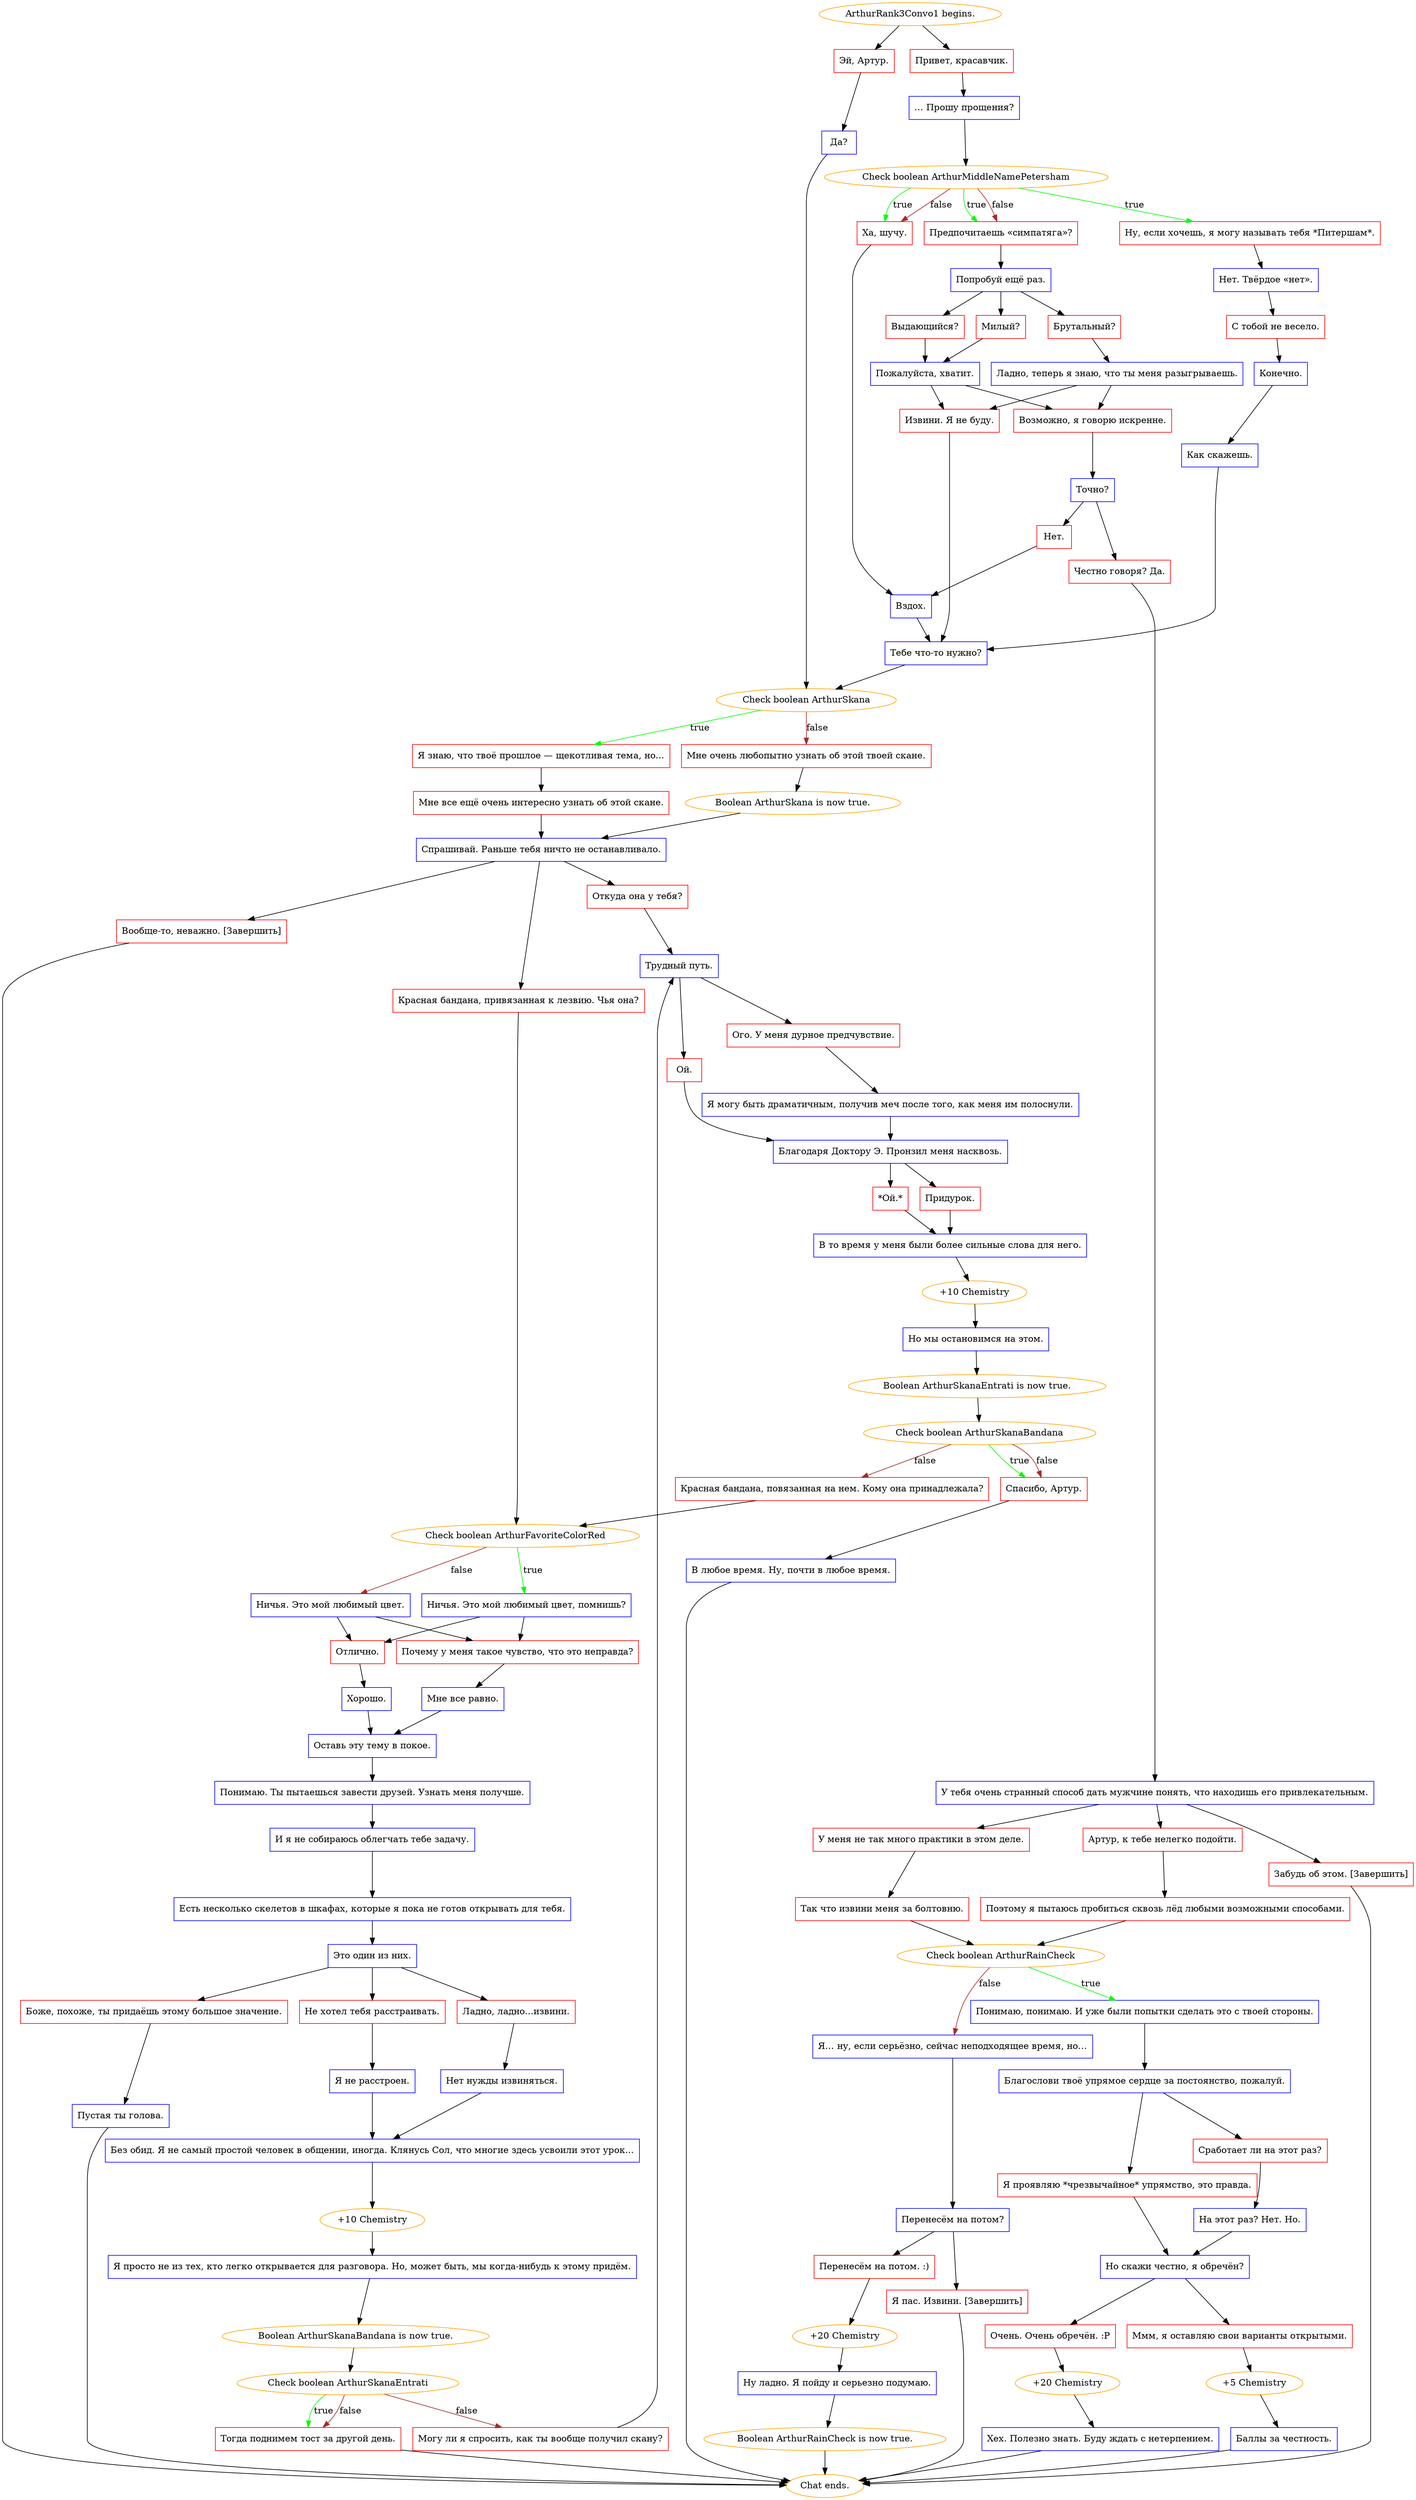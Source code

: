 digraph {
	"ArthurRank3Convo1 begins." [color=orange];
		"ArthurRank3Convo1 begins." -> j3736075018;
		"ArthurRank3Convo1 begins." -> j2262852672;
	j3736075018 [label="Эй, Артур.",shape=box,color=red];
		j3736075018 -> j294301081;
	j2262852672 [label="Привет, красавчик.",shape=box,color=red];
		j2262852672 -> j1199261518;
	j294301081 [label="Да?",shape=box,color=blue];
		j294301081 -> j4196321463;
	j1199261518 [label="… Прошу прощения?",shape=box,color=blue];
		j1199261518 -> j3966342961;
	j4196321463 [label="Check boolean ArthurSkana",color=orange];
		j4196321463 -> j3321302063 [label=true,color=green];
		j4196321463 -> j683739994 [label=false,color=brown];
	j3966342961 [label="Check boolean ArthurMiddleNamePetersham",color=orange];
		j3966342961 -> j1554438726 [label=true,color=green];
		j3966342961 -> j3745105348 [label=true,color=green];
		j3966342961 -> j2115782597 [label=true,color=green];
		j3966342961 -> j3745105348 [label=false,color=brown];
		j3966342961 -> j2115782597 [label=false,color=brown];
	j3321302063 [label="Я знаю, что твоё прошлое — щекотливая тема, но...",shape=box,color=red];
		j3321302063 -> j2442064827;
	j683739994 [label="Мне очень любопытно узнать об этой твоей скане.",shape=box,color=red];
		j683739994 -> j400828379;
	j1554438726 [label="Ну, если хочешь, я могу называть тебя *Питершам*.",shape=box,color=red];
		j1554438726 -> j424153456;
	j3745105348 [label="Предпочитаешь «симпатяга»?",shape=box,color=red];
		j3745105348 -> j90895780;
	j2115782597 [label="Ха, шучу.",shape=box,color=red];
		j2115782597 -> j1623735773;
	j2442064827 [label="Мне все ещё очень интересно узнать об этой скане.",shape=box,color=red];
		j2442064827 -> j2160097260;
	j400828379 [label="Boolean ArthurSkana is now true.",color=orange];
		j400828379 -> j2160097260;
	j424153456 [label="Нет. Твёрдое «нет».",shape=box,color=blue];
		j424153456 -> j2238117484;
	j90895780 [label="Попробуй ещё раз.",shape=box,color=blue];
		j90895780 -> j2096251622;
		j90895780 -> j2598437997;
		j90895780 -> j1049868138;
	j1623735773 [label="Вздох.",shape=box,color=blue];
		j1623735773 -> j1534249901;
	j2160097260 [label="Спрашивай. Раньше тебя ничто не останавливало.",shape=box,color=blue];
		j2160097260 -> j3838738891;
		j2160097260 -> j8922745;
		j2160097260 -> j2677540882;
	j2238117484 [label="С тобой не весело.",shape=box,color=red];
		j2238117484 -> j970601987;
	j2096251622 [label="Милый?",shape=box,color=red];
		j2096251622 -> j1891009953;
	j2598437997 [label="Выдающийся?",shape=box,color=red];
		j2598437997 -> j1891009953;
	j1049868138 [label="Брутальный?",shape=box,color=red];
		j1049868138 -> j2910395666;
	j1534249901 [label="Тебе что-то нужно?",shape=box,color=blue];
		j1534249901 -> j4196321463;
	j3838738891 [label="Откуда она у тебя?",shape=box,color=red];
		j3838738891 -> j4149183579;
	j8922745 [label="Красная бандана, привязанная к лезвию. Чья она?",shape=box,color=red];
		j8922745 -> j2887898851;
	j2677540882 [label="Вообще-то, неважно. [Завершить]",shape=box,color=red];
		j2677540882 -> "Chat ends.";
	j970601987 [label="Конечно.",shape=box,color=blue];
		j970601987 -> j2760016544;
	j1891009953 [label="Пожалуйста, хватит.",shape=box,color=blue];
		j1891009953 -> j295159240;
		j1891009953 -> j3440856539;
	j2910395666 [label="Ладно, теперь я знаю, что ты меня разыгрываешь.",shape=box,color=blue];
		j2910395666 -> j3440856539;
		j2910395666 -> j295159240;
	j4149183579 [label="Трудный путь.",shape=box,color=blue];
		j4149183579 -> j1335016614;
		j4149183579 -> j3740895344;
	j2887898851 [label="Check boolean ArthurFavoriteColorRed",color=orange];
		j2887898851 -> j3192753950 [label=true,color=green];
		j2887898851 -> j3929219240 [label=false,color=brown];
	"Chat ends." [color=orange];
	j2760016544 [label="Как скажешь.",shape=box,color=blue];
		j2760016544 -> j1534249901;
	j295159240 [label="Извини. Я не буду.",shape=box,color=red];
		j295159240 -> j1534249901;
	j3440856539 [label="Возможно, я говорю искренне.",shape=box,color=red];
		j3440856539 -> j1523436406;
	j1335016614 [label="Ой.",shape=box,color=red];
		j1335016614 -> j2066537550;
	j3740895344 [label="Ого. У меня дурное предчувствие.",shape=box,color=red];
		j3740895344 -> j3422791725;
	j3192753950 [label="Ничья. Это мой любимый цвет, помнишь?",shape=box,color=blue];
		j3192753950 -> j888519650;
		j3192753950 -> j2593899597;
	j3929219240 [label="Ничья. Это мой любимый цвет.",shape=box,color=blue];
		j3929219240 -> j888519650;
		j3929219240 -> j2593899597;
	j1523436406 [label="Точно?",shape=box,color=blue];
		j1523436406 -> j1589422363;
		j1523436406 -> j1790591826;
	j2066537550 [label="Благодаря Доктору Э. Пронзил меня насквозь.",shape=box,color=blue];
		j2066537550 -> j2181177636;
		j2066537550 -> j4256595637;
	j3422791725 [label="Я могу быть драматичным, получив меч после того, как меня им полоснули.",shape=box,color=blue];
		j3422791725 -> j2066537550;
	j888519650 [label="Почему у меня такое чувство, что это неправда?",shape=box,color=red];
		j888519650 -> j2094995313;
	j2593899597 [label="Отлично.",shape=box,color=red];
		j2593899597 -> j3876160657;
	j1589422363 [label="Нет.",shape=box,color=red];
		j1589422363 -> j1623735773;
	j1790591826 [label="Честно говоря? Да.",shape=box,color=red];
		j1790591826 -> j1082080164;
	j2181177636 [label="*Ой.*",shape=box,color=red];
		j2181177636 -> j3514626990;
	j4256595637 [label="Придурок.",shape=box,color=red];
		j4256595637 -> j3514626990;
	j2094995313 [label="Мне все равно.",shape=box,color=blue];
		j2094995313 -> j3071011290;
	j3876160657 [label="Хорошо.",shape=box,color=blue];
		j3876160657 -> j3071011290;
	j1082080164 [label="У тебя очень странный способ дать мужчине понять, что находишь его привлекательным.",shape=box,color=blue];
		j1082080164 -> j2441120682;
		j1082080164 -> j743058227;
		j1082080164 -> j1615814875;
	j3514626990 [label="В то время у меня были более сильные слова для него.",shape=box,color=blue];
		j3514626990 -> j1953958514;
	j3071011290 [label="Оставь эту тему в покое.",shape=box,color=blue];
		j3071011290 -> j546034015;
	j2441120682 [label="Артур, к тебе нелегко подойти.",shape=box,color=red];
		j2441120682 -> j3977853826;
	j743058227 [label="У меня не так много практики в этом деле.",shape=box,color=red];
		j743058227 -> j1053937742;
	j1615814875 [label="Забудь об этом. [Завершить]",shape=box,color=red];
		j1615814875 -> "Chat ends.";
	j1953958514 [label="+10 Chemistry",color=orange];
		j1953958514 -> j3167204151;
	j546034015 [label="Понимаю. Ты пытаешься завести друзей. Узнать меня получше.",shape=box,color=blue];
		j546034015 -> j293501035;
	j3977853826 [label="Поэтому я пытаюсь пробиться сквозь лёд любыми возможными способами.",shape=box,color=red];
		j3977853826 -> j1250217796;
	j1053937742 [label="Так что извини меня за болтовню.",shape=box,color=red];
		j1053937742 -> j1250217796;
	j3167204151 [label="Но мы остановимся на этом.",shape=box,color=blue];
		j3167204151 -> j956292130;
	j293501035 [label="И я не собираюсь облегчать тебе задачу.",shape=box,color=blue];
		j293501035 -> j801918051;
	j1250217796 [label="Check boolean ArthurRainCheck",color=orange];
		j1250217796 -> j3669415565 [label=true,color=green];
		j1250217796 -> j3500488541 [label=false,color=brown];
	j956292130 [label="Boolean ArthurSkanaEntrati is now true.",color=orange];
		j956292130 -> j3426820493;
	j801918051 [label="Есть несколько скелетов в шкафах, которые я пока не готов открывать для тебя.",shape=box,color=blue];
		j801918051 -> j3485851717;
	j3669415565 [label="Понимаю, понимаю. И уже были попытки сделать это с твоей стороны.",shape=box,color=blue];
		j3669415565 -> j3496110336;
	j3500488541 [label="Я… ну, если серьёзно, сейчас неподходящее время, но…",shape=box,color=blue];
		j3500488541 -> j85616907;
	j3426820493 [label="Check boolean ArthurSkanaBandana",color=orange];
		j3426820493 -> j2149341425 [label=true,color=green];
		j3426820493 -> j833028213 [label=false,color=brown];
		j3426820493 -> j2149341425 [label=false,color=brown];
	j3485851717 [label="Это один из них.",shape=box,color=blue];
		j3485851717 -> j3255736711;
		j3485851717 -> j1622292337;
		j3485851717 -> j814524515;
	j3496110336 [label="Благослови твоё упрямое сердце за постоянство, пожалуй.",shape=box,color=blue];
		j3496110336 -> j649942108;
		j3496110336 -> j846298335;
	j85616907 [label="Перенесём на потом?",shape=box,color=blue];
		j85616907 -> j1944834005;
		j85616907 -> j1591747470;
	j2149341425 [label="Спасибо, Артур.",shape=box,color=red];
		j2149341425 -> j2489518363;
	j833028213 [label="Красная бандана, повязанная на нем. Кому она принадлежала?",shape=box,color=red];
		j833028213 -> j2887898851;
	j3255736711 [label="Не хотел тебя расстраивать.",shape=box,color=red];
		j3255736711 -> j2791128164;
	j1622292337 [label="Ладно, ладно...извини.",shape=box,color=red];
		j1622292337 -> j3236936826;
	j814524515 [label="Боже, похоже, ты придаёшь этому большое значение.",shape=box,color=red];
		j814524515 -> j2967986609;
	j649942108 [label="Я проявляю *чрезвычайное* упрямство, это правда.",shape=box,color=red];
		j649942108 -> j1169843381;
	j846298335 [label="Сработает ли на этот раз?",shape=box,color=red];
		j846298335 -> j1329634580;
	j1944834005 [label="Перенесём на потом. :)",shape=box,color=red];
		j1944834005 -> j2077573099;
	j1591747470 [label="Я пас. Извини. [Завершить]",shape=box,color=red];
		j1591747470 -> "Chat ends.";
	j2489518363 [label="В любое время. Ну, почти в любое время.",shape=box,color=blue];
		j2489518363 -> "Chat ends.";
	j2791128164 [label="Я не расстроен.",shape=box,color=blue];
		j2791128164 -> j845675014;
	j3236936826 [label="Нет нужды извиняться.",shape=box,color=blue];
		j3236936826 -> j845675014;
	j2967986609 [label="Пустая ты голова.",shape=box,color=blue];
		j2967986609 -> "Chat ends.";
	j1169843381 [label="Но скажи честно, я обречён?",shape=box,color=blue];
		j1169843381 -> j1877414635;
		j1169843381 -> j3614752832;
	j1329634580 [label="На этот раз? Нет. Но.",shape=box,color=blue];
		j1329634580 -> j1169843381;
	j2077573099 [label="+20 Chemistry",color=orange];
		j2077573099 -> j1900888469;
	j845675014 [label="Без обид. Я не самый простой человек в общении, иногда. Клянусь Сол, что многие здесь усвоили этот урок...",shape=box,color=blue];
		j845675014 -> j1051891013;
	j1877414635 [label="Очень. Очень обречён. :P",shape=box,color=red];
		j1877414635 -> j3134044091;
	j3614752832 [label="Ммм, я оставляю свои варианты открытыми.",shape=box,color=red];
		j3614752832 -> j1373464189;
	j1900888469 [label="Ну ладно. Я пойду и серьезно подумаю.",shape=box,color=blue];
		j1900888469 -> j1820130911;
	j1051891013 [label="+10 Chemistry",color=orange];
		j1051891013 -> j3472582623;
	j3134044091 [label="+20 Chemistry",color=orange];
		j3134044091 -> j1776513775;
	j1373464189 [label="+5 Chemistry",color=orange];
		j1373464189 -> j787058129;
	j1820130911 [label="Boolean ArthurRainCheck is now true.",color=orange];
		j1820130911 -> "Chat ends.";
	j3472582623 [label="Я просто не из тех, кто легко открывается для разговора. Но, может быть, мы когда-нибудь к этому придём.",shape=box,color=blue];
		j3472582623 -> j2766486205;
	j1776513775 [label="Хех. Полезно знать. Буду ждать с нетерпением.",shape=box,color=blue];
		j1776513775 -> "Chat ends.";
	j787058129 [label="Баллы за честность.",shape=box,color=blue];
		j787058129 -> "Chat ends.";
	j2766486205 [label="Boolean ArthurSkanaBandana is now true.",color=orange];
		j2766486205 -> j4273923480;
	j4273923480 [label="Check boolean ArthurSkanaEntrati",color=orange];
		j4273923480 -> j2968518732 [label=true,color=green];
		j4273923480 -> j2283257211 [label=false,color=brown];
		j4273923480 -> j2968518732 [label=false,color=brown];
	j2968518732 [label="Тогда поднимем тост за другой день.",shape=box,color=red];
		j2968518732 -> "Chat ends.";
	j2283257211 [label="Могу ли я спросить, как ты вообще получил скану?",shape=box,color=red];
		j2283257211 -> j4149183579;
}